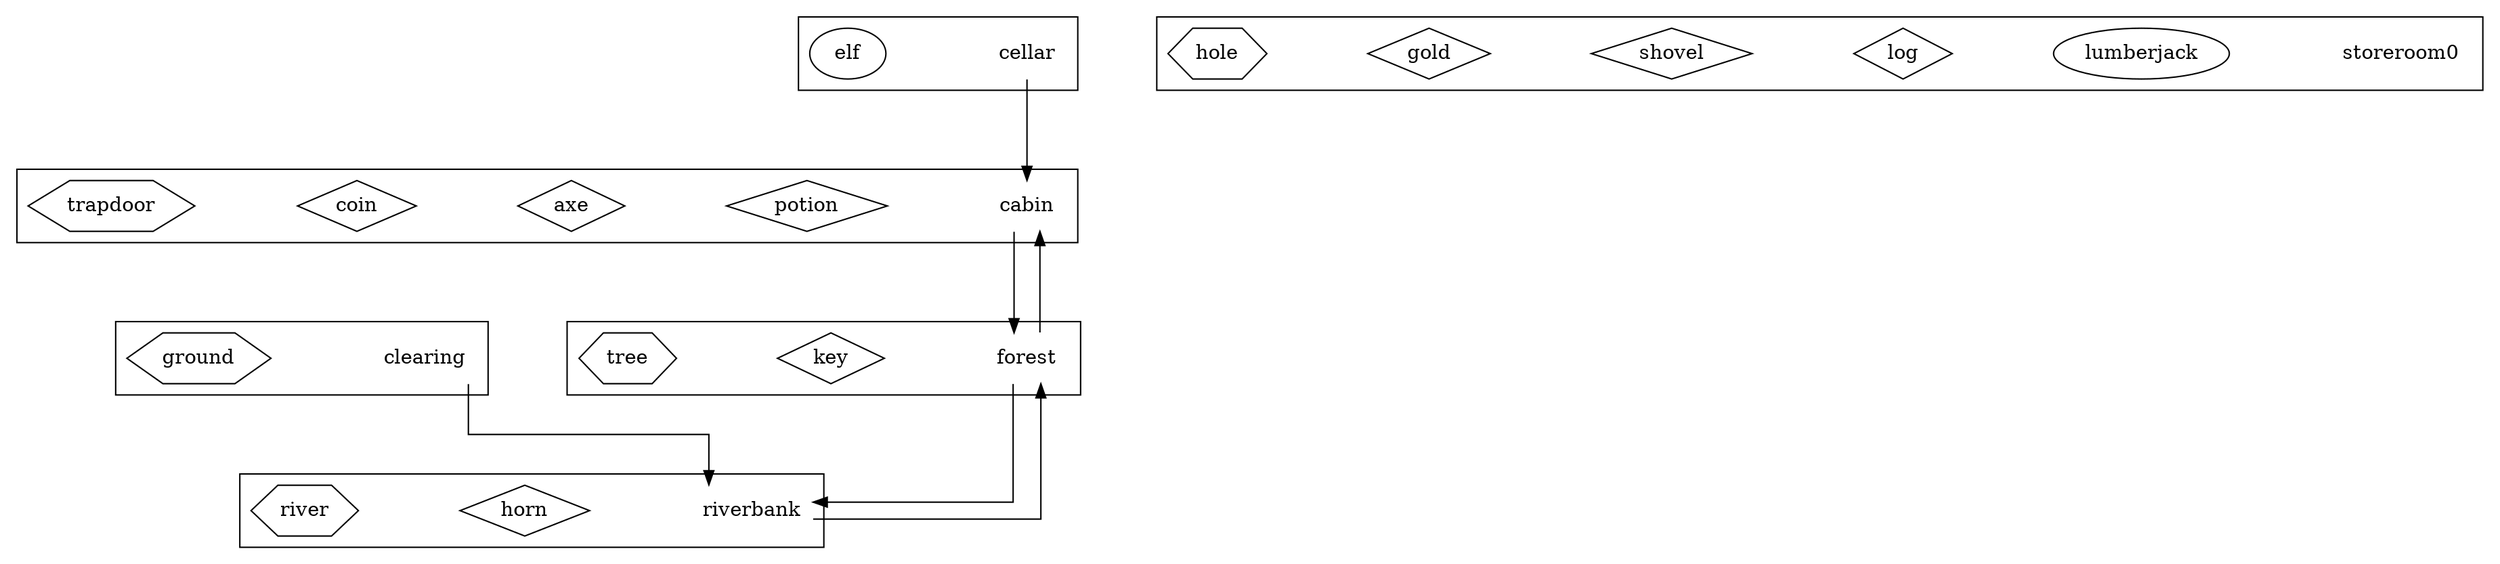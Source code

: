 digraph layout {
    /* ortho splines just makes the arrows into straight lines (rather than curvy ones !) */
    splines = ortho;
    /* space everything out a bit to make it easier to see (for larger models) */
    graph [ranksep="1" nodesep="1"];
    node [shape = "rect"];

    subgraph locations {

    subgraph cluster001 {
    node [shape = "none"];
    cabin [description = "A log cabin in the woods"];
    subgraph artefacts {
    node [shape = "diamond"];
    potion [description = "A bottle of magic potion"];
    axe [description = "A razor sharp axe"];
    coin [description = "A silver coin"];
    }
    subgraph furniture {
    node [shape = "hexagon"];
    trapdoor [description = "A locked wooden trapdoor in the floor"];
    }
    }

    subgraph cluster002 {
    node [shape = "none"];
    forest [description = "A deep dark forest"];
    subgraph artefacts {
    node [shape = "diamond"];
    key [description = "A rusty old key"];
    }
    subgraph furniture {
    node [shape = "hexagon"];
    tree [description = "A tall pine tree"];
    }
    }

    subgraph cluster003 {
    node [shape = "none"];
    cellar [description = "A dusty cellar"]
    subgraph characters {
    node [shape = "ellipse"];
    elf [description = "An angry looking Elf"];
    }
    }

    subgraph cluster004 {
    node [shape = "none"];
    riverbank [description = "A grassy riverbank"]
    subgraph artefacts {
    node [shape = "diamond"];
    horn [description = "An old brass horn"];
    }
    subgraph furniture {
    node [shape = "hexagon"];
    river [description = "A fast flowing river"];
    }
    }

    subgraph cluster005 {
    node [shape = "none"];
    clearing [description = "A clearing in the woods"]
    subgraph furniture {
    node [shape = "hexagon"];
    ground [description = "It looks like the soil has been recently disturbed"];
    }
    }

    subgraph cluster998 {
    node [shape = "none"];
    storeroom0 [description = "Storage for any entities not placed in the game"]
    subgraph characters {
    node [shape = "ellipse"];
    lumberjack [description = "A burly wood cutter"];
    }
    subgraph artefacts {
    node [shape = "diamond"];
    log [description = "A heavy wooden log"];
    shovel [description = "A sturdy shovel"];
    gold [description = "A big pot of gold"];
    }
    subgraph furniture {
    node [shape = "hexagon"];
    hole [description = "A deep hole in the ground"];
    }
    }

    }

    subgraph paths {
    cabin -> forest;
    forest -> cabin;
    cellar -> cabin;
    forest -> riverbank
    riverbank -> forest
    clearing -> riverbank
    }

}
